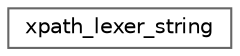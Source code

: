 digraph "类继承关系图"
{
 // INTERACTIVE_SVG=YES
 // LATEX_PDF_SIZE
  bgcolor="transparent";
  edge [fontname=Helvetica,fontsize=10,labelfontname=Helvetica,labelfontsize=10];
  node [fontname=Helvetica,fontsize=10,shape=box,height=0.2,width=0.4];
  rankdir="LR";
  Node0 [id="Node000000",label="xpath_lexer_string",height=0.2,width=0.4,color="grey40", fillcolor="white", style="filled",URL="$db/d4c/structxpath__lexer__string.html",tooltip=" "];
}
